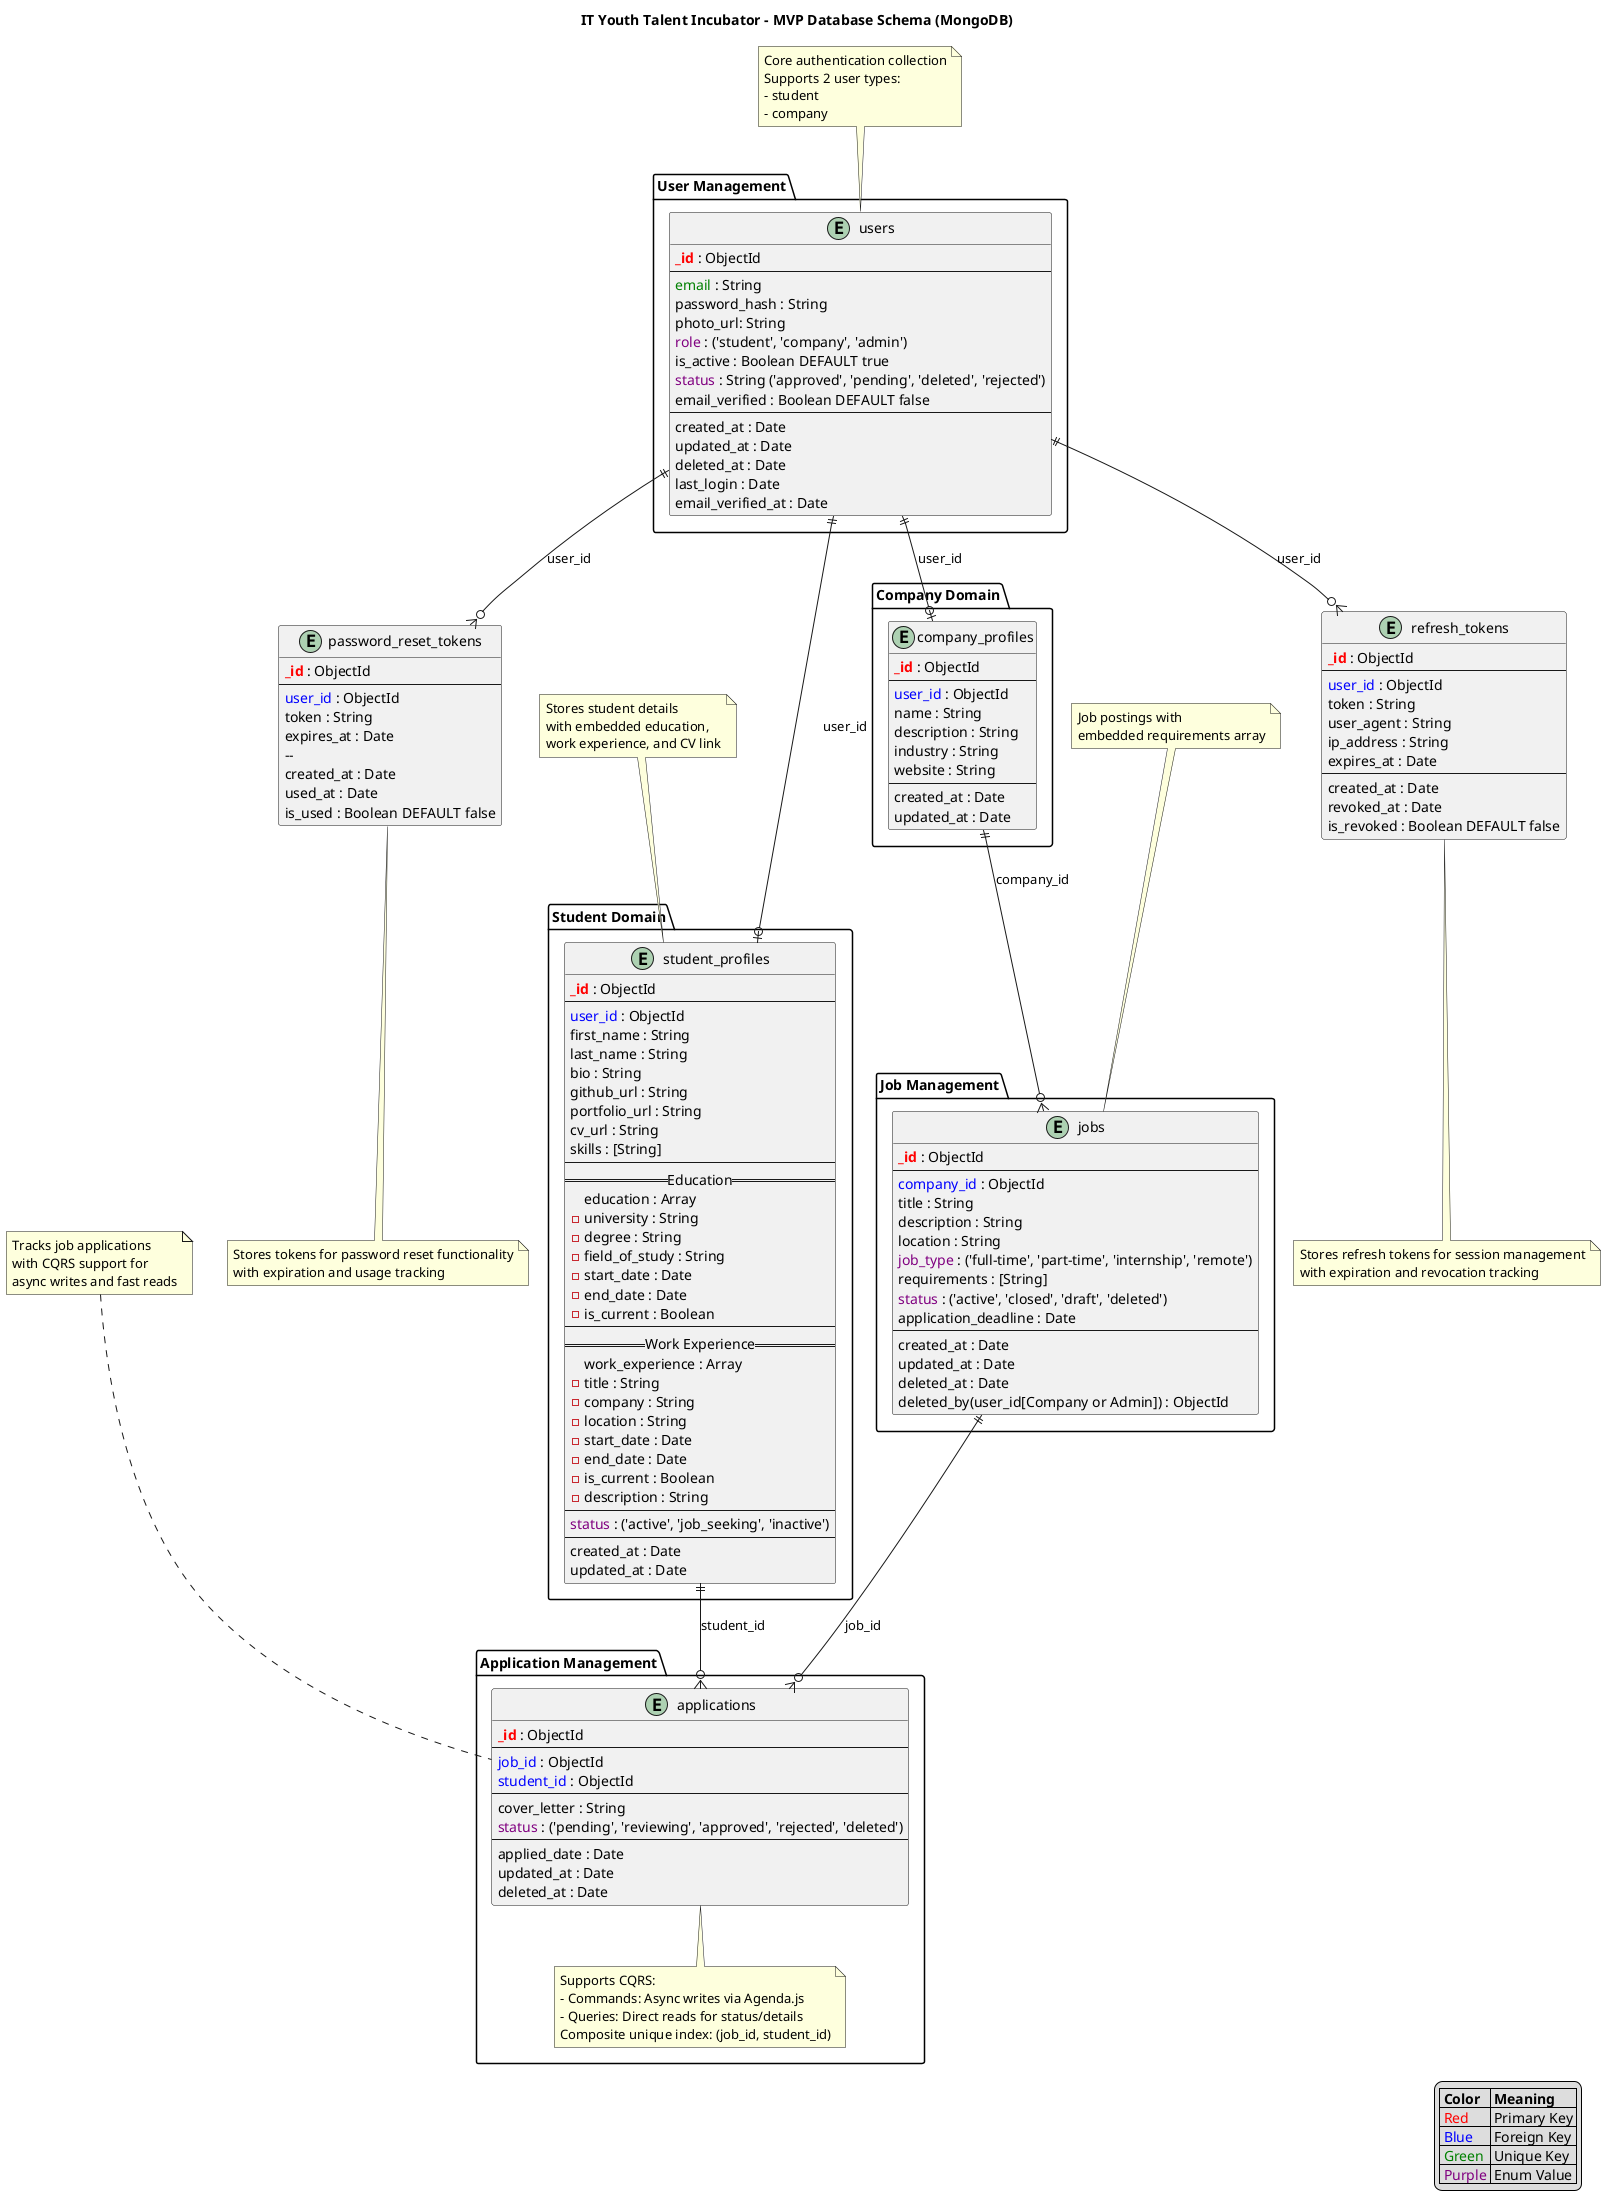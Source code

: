 @startuml IT_Youth_Talent_Incubator_MVP_Database_Schema

!define PRIMARY_KEY(x) <b><color:red>x</color></b>
!define FOREIGN_KEY(x) <color:blue>x</color>
!define UNIQUE(x) <color:green>x</color>
!define ENUM(x) <color:purple>x</color>

title IT Youth Talent Incubator - MVP Database Schema (MongoDB)

' User Management
package "User Management" {
  entity "users" as users {
    PRIMARY_KEY(_id) : ObjectId
    --
    UNIQUE(email) : String
    password_hash : String
    photo_url: String
    ENUM(role) : ('student', 'company', 'admin')
    is_active : Boolean DEFAULT true
    ENUM(status) : String ('approved', 'pending', 'deleted', 'rejected')
    email_verified : Boolean DEFAULT false
    --
    created_at : Date
    updated_at : Date
    deleted_at : Date
    last_login : Date
    email_verified_at : Date
  }
}

' Student Domain
package "Student Domain" {
  entity "student_profiles" as students {
    PRIMARY_KEY(_id) : ObjectId
    --
    FOREIGN_KEY(user_id) : ObjectId
    first_name : String
    last_name : String
    bio : String
    github_url : String
    portfolio_url : String
    cv_url : String
    skills : [String]
    --
    == Education ==
    education : Array
    - university : String
    - degree : String
    - field_of_study : String
    - start_date : Date
    - end_date : Date
    - is_current : Boolean
    --
    == Work Experience ==
    work_experience : Array
    - title : String
    - company : String
    - location : String
    - start_date : Date
    - end_date : Date
    - is_current : Boolean
    - description : String
    --
    ENUM(status) : ('active', 'job_seeking', 'inactive')
    --
    created_at : Date
    updated_at : Date
  }
}

' Company Domain
package "Company Domain" {
  entity "company_profiles" as companies {
    PRIMARY_KEY(_id) : ObjectId
    --
    FOREIGN_KEY(user_id) : ObjectId
    name : String
    description : String
    industry : String
    website : String
    --
    created_at : Date
    updated_at : Date
  }
}

' Job Management
package "Job Management" {
  entity "jobs" as jobs {
    PRIMARY_KEY(_id) : ObjectId
    --
    FOREIGN_KEY(company_id) : ObjectId
    title : String
    description : String
    location : String
    ENUM(job_type) : ('full-time', 'part-time', 'internship', 'remote')
    requirements : [String]
    ENUM(status) : ('active', 'closed', 'draft', 'deleted')
    application_deadline : Date
    --
    created_at : Date
    updated_at : Date
    deleted_at : Date
    deleted_by(user_id[Company or Admin]) : ObjectId
  }
}

' Application Management
package "Application Management" {
  entity "applications" as applications {
    PRIMARY_KEY(_id) : ObjectId
    --
    FOREIGN_KEY(job_id) : ObjectId
    FOREIGN_KEY(student_id) : ObjectId
    --
    cover_letter : String
    ENUM(status) : ('pending', 'reviewing', 'approved', 'rejected', 'deleted')
    --
    applied_date : Date
    updated_at : Date
    deleted_at : Date
  }

  note bottom of applications
    Supports CQRS:
    - Commands: Async writes via Agenda.js
    - Queries: Direct reads for status/details
    Composite unique index: (job_id, student_id)
  end note
}


' Password Reset Tokens
  entity "password_reset_tokens" as password_reset_tokens {
    PRIMARY_KEY(_id) : ObjectId
    --
    FOREIGN_KEY(user_id) : ObjectId
    token : String
    expires_at : Date
    -- 
    created_at : Date
    used_at : Date
    is_used : Boolean DEFAULT false
  }

  note bottom of password_reset_tokens
    Stores tokens for password reset functionality
    with expiration and usage tracking
  end note

' Refresh Tokens
  entity "refresh_tokens" as refresh_tokens {
    PRIMARY_KEY(_id) : ObjectId
    --
    FOREIGN_KEY(user_id) : ObjectId
    token : String
    user_agent : String
    ip_address : String
    expires_at : Date
    --
    created_at : Date
    revoked_at : Date
    is_revoked : Boolean DEFAULT false
  }

  note bottom of refresh_tokens
    Stores refresh tokens for session management
    with expiration and revocation tracking
  end note

' ========== RELATIONSHIPS ==========

' User relationships (One-to-One)
users ||--o| students : "user_id"
users ||--o| companies : "user_id"
users ||--o{ password_reset_tokens : "user_id"
users ||--o{ refresh_tokens : "user_id"

' Student relationships
students ||--o{ applications : "student_id"

' Company relationships
companies ||--o{ jobs : "company_id"

' Job relationships
jobs ||--o{ applications : "job_id"

' Legend
legend right
  |= Color |= Meaning |
  | <color:red>Red</color> | Primary Key |
  | <color:blue>Blue</color> | Foreign Key |
  | <color:green>Green</color> | Unique Key |
  | <color:purple>Purple</color> | Enum Value |
endlegend

note top of users
  Core authentication collection
  Supports 2 user types:
  - student
  - company
end note

note top of students
  Stores student details
  with embedded education,
  work experience, and CV link
end note

note top of jobs
  Job postings with
  embedded requirements array
end note

note top of applications
  Tracks job applications
  with CQRS support for
  async writes and fast reads
end note

@enduml